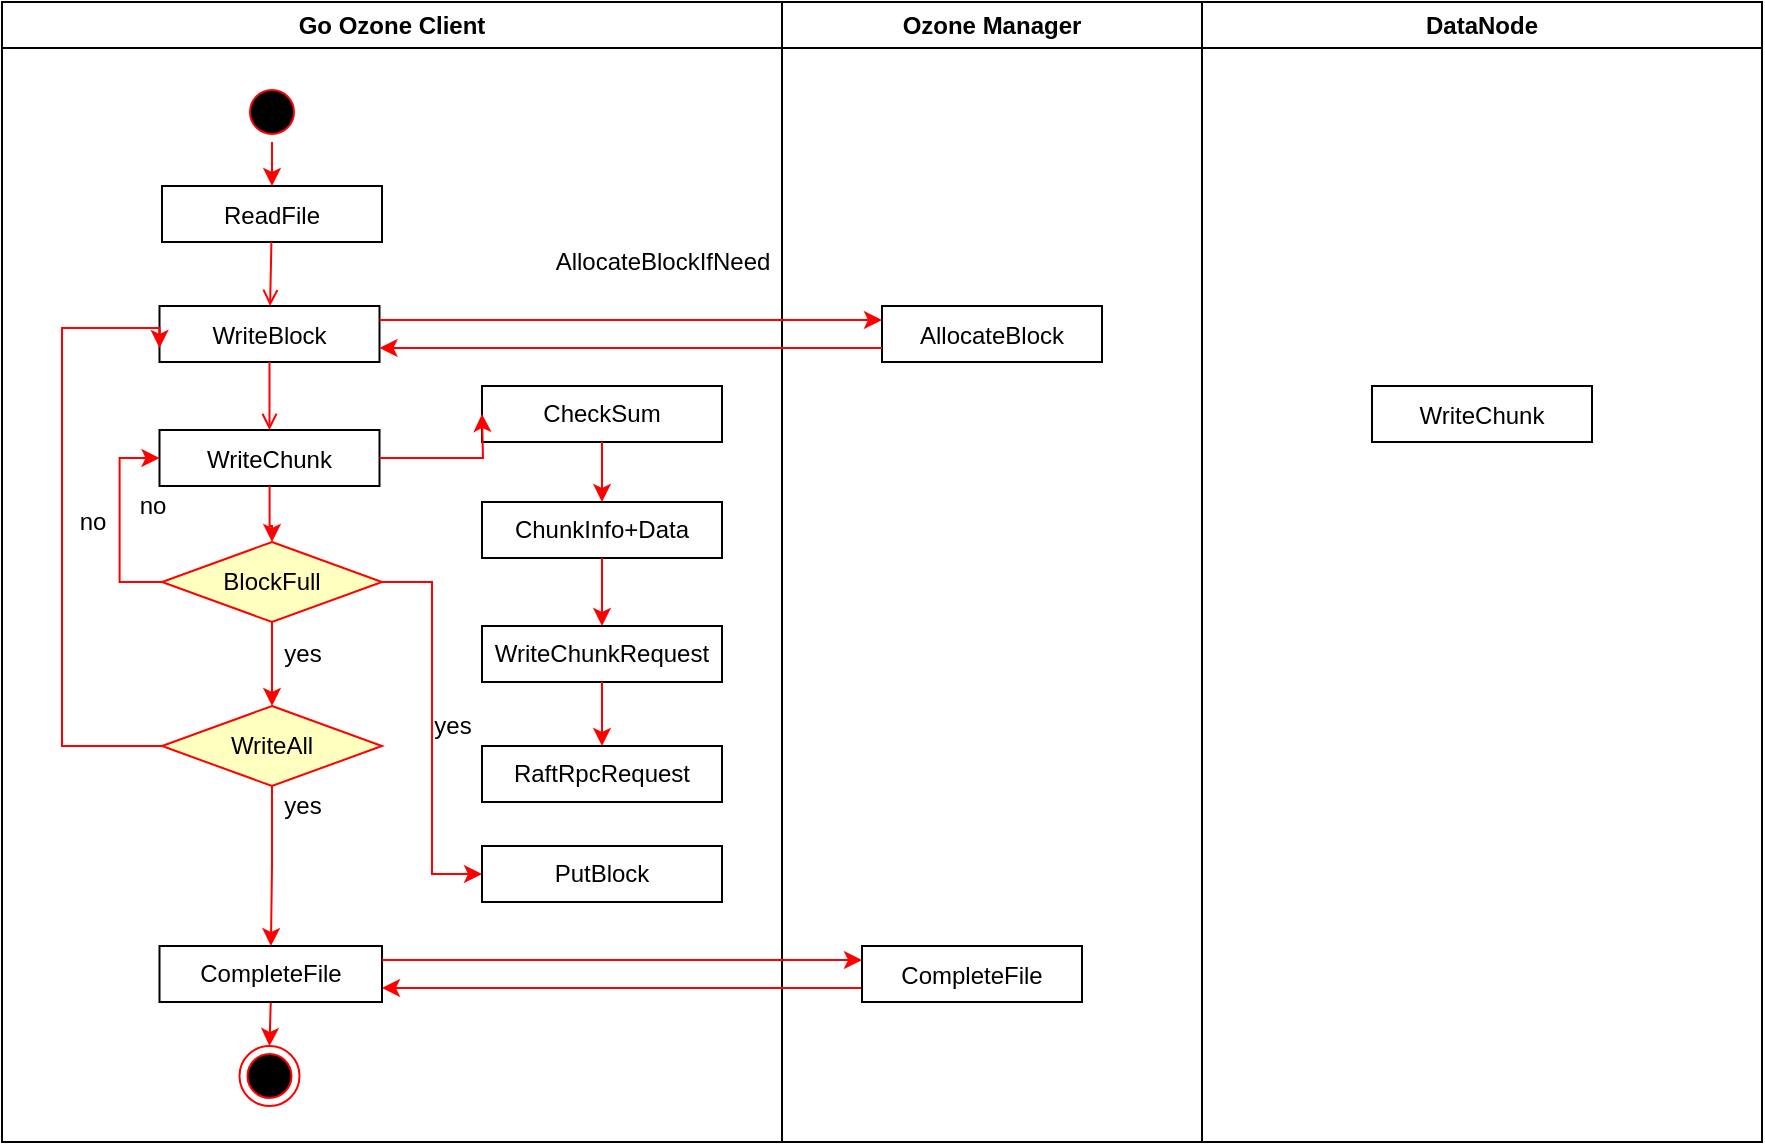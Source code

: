 <mxfile version="14.4.7" type="github">
  <diagram name="Page-1" id="e7e014a7-5840-1c2e-5031-d8a46d1fe8dd">
    <mxGraphModel dx="946" dy="572" grid="1" gridSize="10" guides="1" tooltips="1" connect="1" arrows="1" fold="1" page="1" pageScale="1" pageWidth="1169" pageHeight="826" background="#ffffff" math="0" shadow="0">
      <root>
        <mxCell id="0" />
        <mxCell id="1" parent="0" />
        <mxCell id="3" value="Ozone Manager" style="swimlane;whiteSpace=wrap" parent="1" vertex="1">
          <mxGeometry x="510" y="128" width="210" height="570" as="geometry" />
        </mxCell>
        <mxCell id="15" value="AllocateBlock" style="" parent="3" vertex="1">
          <mxGeometry x="50" y="152" width="110" height="28" as="geometry" />
        </mxCell>
        <mxCell id="2" value="Go Ozone Client" style="swimlane;whiteSpace=wrap" parent="3" vertex="1">
          <mxGeometry x="-390" width="390" height="570" as="geometry" />
        </mxCell>
        <mxCell id="Hb1o-aAh4JWjioTGs-aV-61" style="edgeStyle=orthogonalEdgeStyle;rounded=0;orthogonalLoop=1;jettySize=auto;html=1;exitX=0.5;exitY=1;exitDx=0;exitDy=0;entryX=0.5;entryY=0;entryDx=0;entryDy=0;strokeColor=#FF0000;" edge="1" parent="2" source="5" target="7">
          <mxGeometry relative="1" as="geometry" />
        </mxCell>
        <mxCell id="5" value="" style="ellipse;shape=startState;fillColor=#000000;strokeColor=#ff0000;" parent="2" vertex="1">
          <mxGeometry x="120" y="40" width="30" height="30" as="geometry" />
        </mxCell>
        <mxCell id="7" value="ReadFile" style="" parent="2" vertex="1">
          <mxGeometry x="80" y="92" width="110" height="28" as="geometry" />
        </mxCell>
        <mxCell id="8" value="WriteBlock" style="" parent="2" vertex="1">
          <mxGeometry x="78.75" y="152" width="110" height="28" as="geometry" />
        </mxCell>
        <mxCell id="9" value="" style="endArrow=open;strokeColor=#FF0000;endFill=1;rounded=0" parent="2" source="7" target="8" edge="1">
          <mxGeometry relative="1" as="geometry" />
        </mxCell>
        <mxCell id="10" value="WriteChunk" style="" parent="2" vertex="1">
          <mxGeometry x="78.75" y="214" width="110" height="28" as="geometry" />
        </mxCell>
        <mxCell id="11" value="" style="endArrow=open;strokeColor=#FF0000;endFill=1;rounded=0" parent="2" source="8" target="10" edge="1">
          <mxGeometry relative="1" as="geometry" />
        </mxCell>
        <mxCell id="Hb1o-aAh4JWjioTGs-aV-48" style="edgeStyle=orthogonalEdgeStyle;rounded=0;orthogonalLoop=1;jettySize=auto;html=1;exitX=0;exitY=0.5;exitDx=0;exitDy=0;entryX=0;entryY=0.5;entryDx=0;entryDy=0;strokeColor=#FF0000;" edge="1" parent="2" source="Hb1o-aAh4JWjioTGs-aV-41" target="10">
          <mxGeometry relative="1" as="geometry" />
        </mxCell>
        <mxCell id="Hb1o-aAh4JWjioTGs-aV-52" style="edgeStyle=orthogonalEdgeStyle;rounded=0;orthogonalLoop=1;jettySize=auto;html=1;exitX=0.5;exitY=1;exitDx=0;exitDy=0;entryX=0.5;entryY=0;entryDx=0;entryDy=0;strokeColor=#FF0000;" edge="1" parent="2" source="Hb1o-aAh4JWjioTGs-aV-41" target="Hb1o-aAh4JWjioTGs-aV-50">
          <mxGeometry relative="1" as="geometry" />
        </mxCell>
        <mxCell id="Hb1o-aAh4JWjioTGs-aV-41" value="BlockFull" style="rhombus;whiteSpace=wrap;html=1;strokeColor=#FF0000;fillColor=#FFFFC0;" vertex="1" parent="2">
          <mxGeometry x="80" y="270" width="110" height="40" as="geometry" />
        </mxCell>
        <mxCell id="Hb1o-aAh4JWjioTGs-aV-42" value="" style="edgeStyle=orthogonalEdgeStyle;rounded=0;orthogonalLoop=1;jettySize=auto;html=1;strokeColor=#FF0000;" edge="1" parent="2" source="10" target="Hb1o-aAh4JWjioTGs-aV-41">
          <mxGeometry relative="1" as="geometry" />
        </mxCell>
        <mxCell id="Hb1o-aAh4JWjioTGs-aV-45" value="AllocateBlockIfNeed" style="text;html=1;align=center;verticalAlign=middle;resizable=0;points=[];autosize=1;" vertex="1" parent="2">
          <mxGeometry x="270" y="120" width="120" height="20" as="geometry" />
        </mxCell>
        <mxCell id="Hb1o-aAh4JWjioTGs-aV-54" style="edgeStyle=orthogonalEdgeStyle;rounded=0;orthogonalLoop=1;jettySize=auto;html=1;exitX=0;exitY=0.5;exitDx=0;exitDy=0;entryX=0;entryY=0.75;entryDx=0;entryDy=0;strokeColor=#FF0000;" edge="1" parent="2" source="Hb1o-aAh4JWjioTGs-aV-50" target="8">
          <mxGeometry relative="1" as="geometry">
            <Array as="points">
              <mxPoint x="30" y="372" />
              <mxPoint x="30" y="163" />
            </Array>
          </mxGeometry>
        </mxCell>
        <mxCell id="Hb1o-aAh4JWjioTGs-aV-50" value="WriteAll" style="rhombus;whiteSpace=wrap;html=1;strokeColor=#FF0000;fillColor=#FFFFC0;" vertex="1" parent="2">
          <mxGeometry x="80" y="352" width="110" height="40" as="geometry" />
        </mxCell>
        <mxCell id="Hb1o-aAh4JWjioTGs-aV-53" value="yes" style="text;html=1;align=center;verticalAlign=middle;resizable=0;points=[];autosize=1;" vertex="1" parent="2">
          <mxGeometry x="135" y="316" width="30" height="20" as="geometry" />
        </mxCell>
        <mxCell id="Hb1o-aAh4JWjioTGs-aV-49" value="no" style="text;html=1;align=center;verticalAlign=middle;resizable=0;points=[];autosize=1;" vertex="1" parent="2">
          <mxGeometry x="60" y="242" width="30" height="20" as="geometry" />
        </mxCell>
        <mxCell id="Hb1o-aAh4JWjioTGs-aV-67" style="edgeStyle=orthogonalEdgeStyle;rounded=0;orthogonalLoop=1;jettySize=auto;html=1;exitX=0.5;exitY=1;exitDx=0;exitDy=0;entryX=0.5;entryY=0;entryDx=0;entryDy=0;strokeColor=#FF0000;" edge="1" parent="2" source="Hb1o-aAh4JWjioTGs-aV-63" target="Hb1o-aAh4JWjioTGs-aV-66">
          <mxGeometry relative="1" as="geometry" />
        </mxCell>
        <mxCell id="Hb1o-aAh4JWjioTGs-aV-63" value="CompleteFile" style="whiteSpace=wrap;html=1;fillColor=#FFFFFF;" vertex="1" parent="2">
          <mxGeometry x="78.75" y="472" width="111.25" height="28" as="geometry" />
        </mxCell>
        <mxCell id="Hb1o-aAh4JWjioTGs-aV-64" value="" style="edgeStyle=orthogonalEdgeStyle;rounded=0;orthogonalLoop=1;jettySize=auto;html=1;strokeColor=#FF0000;" edge="1" parent="2" source="Hb1o-aAh4JWjioTGs-aV-50" target="Hb1o-aAh4JWjioTGs-aV-63">
          <mxGeometry relative="1" as="geometry" />
        </mxCell>
        <mxCell id="Hb1o-aAh4JWjioTGs-aV-55" value="no" style="text;html=1;align=center;verticalAlign=middle;resizable=0;points=[];autosize=1;" vertex="1" parent="2">
          <mxGeometry x="30" y="250" width="30" height="20" as="geometry" />
        </mxCell>
        <mxCell id="Hb1o-aAh4JWjioTGs-aV-65" value="yes" style="text;html=1;align=center;verticalAlign=middle;resizable=0;points=[];autosize=1;" vertex="1" parent="2">
          <mxGeometry x="135" y="392" width="30" height="20" as="geometry" />
        </mxCell>
        <mxCell id="Hb1o-aAh4JWjioTGs-aV-66" value="" style="ellipse;html=1;shape=endState;fillColor=#000000;strokeColor=#ff0000;" vertex="1" parent="2">
          <mxGeometry x="118.75" y="522" width="30" height="30" as="geometry" />
        </mxCell>
        <mxCell id="Hb1o-aAh4JWjioTGs-aV-71" value="CheckSum" style="rounded=0;whiteSpace=wrap;html=1;strokeColor=#000000;fillColor=#FFFFFF;" vertex="1" parent="2">
          <mxGeometry x="240" y="192" width="120" height="28" as="geometry" />
        </mxCell>
        <mxCell id="Hb1o-aAh4JWjioTGs-aV-72" value="ChunkInfo+Data" style="rounded=0;whiteSpace=wrap;html=1;strokeColor=#000000;fillColor=#FFFFFF;" vertex="1" parent="2">
          <mxGeometry x="240" y="250" width="120" height="28" as="geometry" />
        </mxCell>
        <mxCell id="Hb1o-aAh4JWjioTGs-aV-73" value="" style="edgeStyle=orthogonalEdgeStyle;rounded=0;orthogonalLoop=1;jettySize=auto;html=1;strokeColor=#FF0000;" edge="1" parent="2" source="Hb1o-aAh4JWjioTGs-aV-71" target="Hb1o-aAh4JWjioTGs-aV-72">
          <mxGeometry relative="1" as="geometry" />
        </mxCell>
        <mxCell id="Hb1o-aAh4JWjioTGs-aV-74" value="WriteChunkRequest" style="rounded=0;whiteSpace=wrap;html=1;strokeColor=#000000;fillColor=#FFFFFF;" vertex="1" parent="2">
          <mxGeometry x="240" y="312" width="120" height="28" as="geometry" />
        </mxCell>
        <mxCell id="Hb1o-aAh4JWjioTGs-aV-75" value="" style="edgeStyle=orthogonalEdgeStyle;rounded=0;orthogonalLoop=1;jettySize=auto;html=1;strokeColor=#FF0000;" edge="1" parent="2" source="Hb1o-aAh4JWjioTGs-aV-72" target="Hb1o-aAh4JWjioTGs-aV-74">
          <mxGeometry relative="1" as="geometry" />
        </mxCell>
        <mxCell id="Hb1o-aAh4JWjioTGs-aV-77" value="PutBlock" style="rounded=0;whiteSpace=wrap;html=1;strokeColor=#000000;fillColor=#FFFFFF;" vertex="1" parent="2">
          <mxGeometry x="240" y="422" width="120" height="28" as="geometry" />
        </mxCell>
        <mxCell id="Hb1o-aAh4JWjioTGs-aV-76" style="edgeStyle=orthogonalEdgeStyle;rounded=0;orthogonalLoop=1;jettySize=auto;html=1;exitX=1;exitY=0.5;exitDx=0;exitDy=0;strokeColor=#FF0000;entryX=0;entryY=0.5;entryDx=0;entryDy=0;" edge="1" parent="2" source="Hb1o-aAh4JWjioTGs-aV-41" target="Hb1o-aAh4JWjioTGs-aV-77">
          <mxGeometry relative="1" as="geometry">
            <mxPoint x="220" y="412" as="targetPoint" />
          </mxGeometry>
        </mxCell>
        <mxCell id="Hb1o-aAh4JWjioTGs-aV-78" value="yes" style="text;html=1;align=center;verticalAlign=middle;resizable=0;points=[];autosize=1;" vertex="1" parent="2">
          <mxGeometry x="210" y="352" width="30" height="20" as="geometry" />
        </mxCell>
        <mxCell id="Hb1o-aAh4JWjioTGs-aV-79" value="RaftRpcRequest" style="rounded=0;whiteSpace=wrap;html=1;strokeColor=#000000;fillColor=#FFFFFF;" vertex="1" parent="2">
          <mxGeometry x="240" y="372" width="120" height="28" as="geometry" />
        </mxCell>
        <mxCell id="Hb1o-aAh4JWjioTGs-aV-80" value="" style="edgeStyle=orthogonalEdgeStyle;rounded=0;orthogonalLoop=1;jettySize=auto;html=1;strokeColor=#FF0000;" edge="1" parent="2" source="Hb1o-aAh4JWjioTGs-aV-74" target="Hb1o-aAh4JWjioTGs-aV-79">
          <mxGeometry relative="1" as="geometry" />
        </mxCell>
        <mxCell id="Hb1o-aAh4JWjioTGs-aV-44" style="edgeStyle=orthogonalEdgeStyle;rounded=0;orthogonalLoop=1;jettySize=auto;html=1;exitX=1;exitY=0.25;exitDx=0;exitDy=0;entryX=0;entryY=0.25;entryDx=0;entryDy=0;strokeColor=#FF0000;" edge="1" parent="3" source="8" target="15">
          <mxGeometry relative="1" as="geometry">
            <mxPoint x="35.5" y="185" as="targetPoint" />
          </mxGeometry>
        </mxCell>
        <mxCell id="Hb1o-aAh4JWjioTGs-aV-46" style="edgeStyle=orthogonalEdgeStyle;rounded=0;orthogonalLoop=1;jettySize=auto;html=1;exitX=0;exitY=0.75;exitDx=0;exitDy=0;entryX=1;entryY=0.75;entryDx=0;entryDy=0;strokeColor=#FF0000;" edge="1" parent="3" source="15" target="8">
          <mxGeometry relative="1" as="geometry">
            <mxPoint x="-104.5" y="212" as="targetPoint" />
          </mxGeometry>
        </mxCell>
        <mxCell id="Hb1o-aAh4JWjioTGs-aV-84" style="edgeStyle=orthogonalEdgeStyle;rounded=0;orthogonalLoop=1;jettySize=auto;html=1;exitX=0;exitY=0.75;exitDx=0;exitDy=0;entryX=1;entryY=0.75;entryDx=0;entryDy=0;strokeColor=#FF0000;" edge="1" parent="3" source="Hb1o-aAh4JWjioTGs-aV-82" target="Hb1o-aAh4JWjioTGs-aV-63">
          <mxGeometry relative="1" as="geometry" />
        </mxCell>
        <mxCell id="Hb1o-aAh4JWjioTGs-aV-82" value="CompleteFile" style="" vertex="1" parent="3">
          <mxGeometry x="40" y="472" width="110" height="28" as="geometry" />
        </mxCell>
        <mxCell id="Hb1o-aAh4JWjioTGs-aV-83" style="edgeStyle=orthogonalEdgeStyle;rounded=0;orthogonalLoop=1;jettySize=auto;html=1;exitX=1;exitY=0.25;exitDx=0;exitDy=0;entryX=0;entryY=0.25;entryDx=0;entryDy=0;strokeColor=#FF0000;" edge="1" parent="3" source="Hb1o-aAh4JWjioTGs-aV-63" target="Hb1o-aAh4JWjioTGs-aV-82">
          <mxGeometry relative="1" as="geometry" />
        </mxCell>
        <mxCell id="4" value="DataNode" style="swimlane;whiteSpace=wrap" parent="1" vertex="1">
          <mxGeometry x="720" y="128" width="280" height="570" as="geometry" />
        </mxCell>
        <mxCell id="Hb1o-aAh4JWjioTGs-aV-62" value="WriteChunk" style="" vertex="1" parent="4">
          <mxGeometry x="85" y="192" width="110" height="28" as="geometry" />
        </mxCell>
        <mxCell id="Hb1o-aAh4JWjioTGs-aV-70" style="edgeStyle=orthogonalEdgeStyle;rounded=0;orthogonalLoop=1;jettySize=auto;html=1;exitX=1;exitY=0.5;exitDx=0;exitDy=0;strokeColor=#FF0000;" edge="1" parent="1" source="10">
          <mxGeometry relative="1" as="geometry">
            <mxPoint x="360" y="334" as="targetPoint" />
          </mxGeometry>
        </mxCell>
      </root>
    </mxGraphModel>
  </diagram>
</mxfile>
